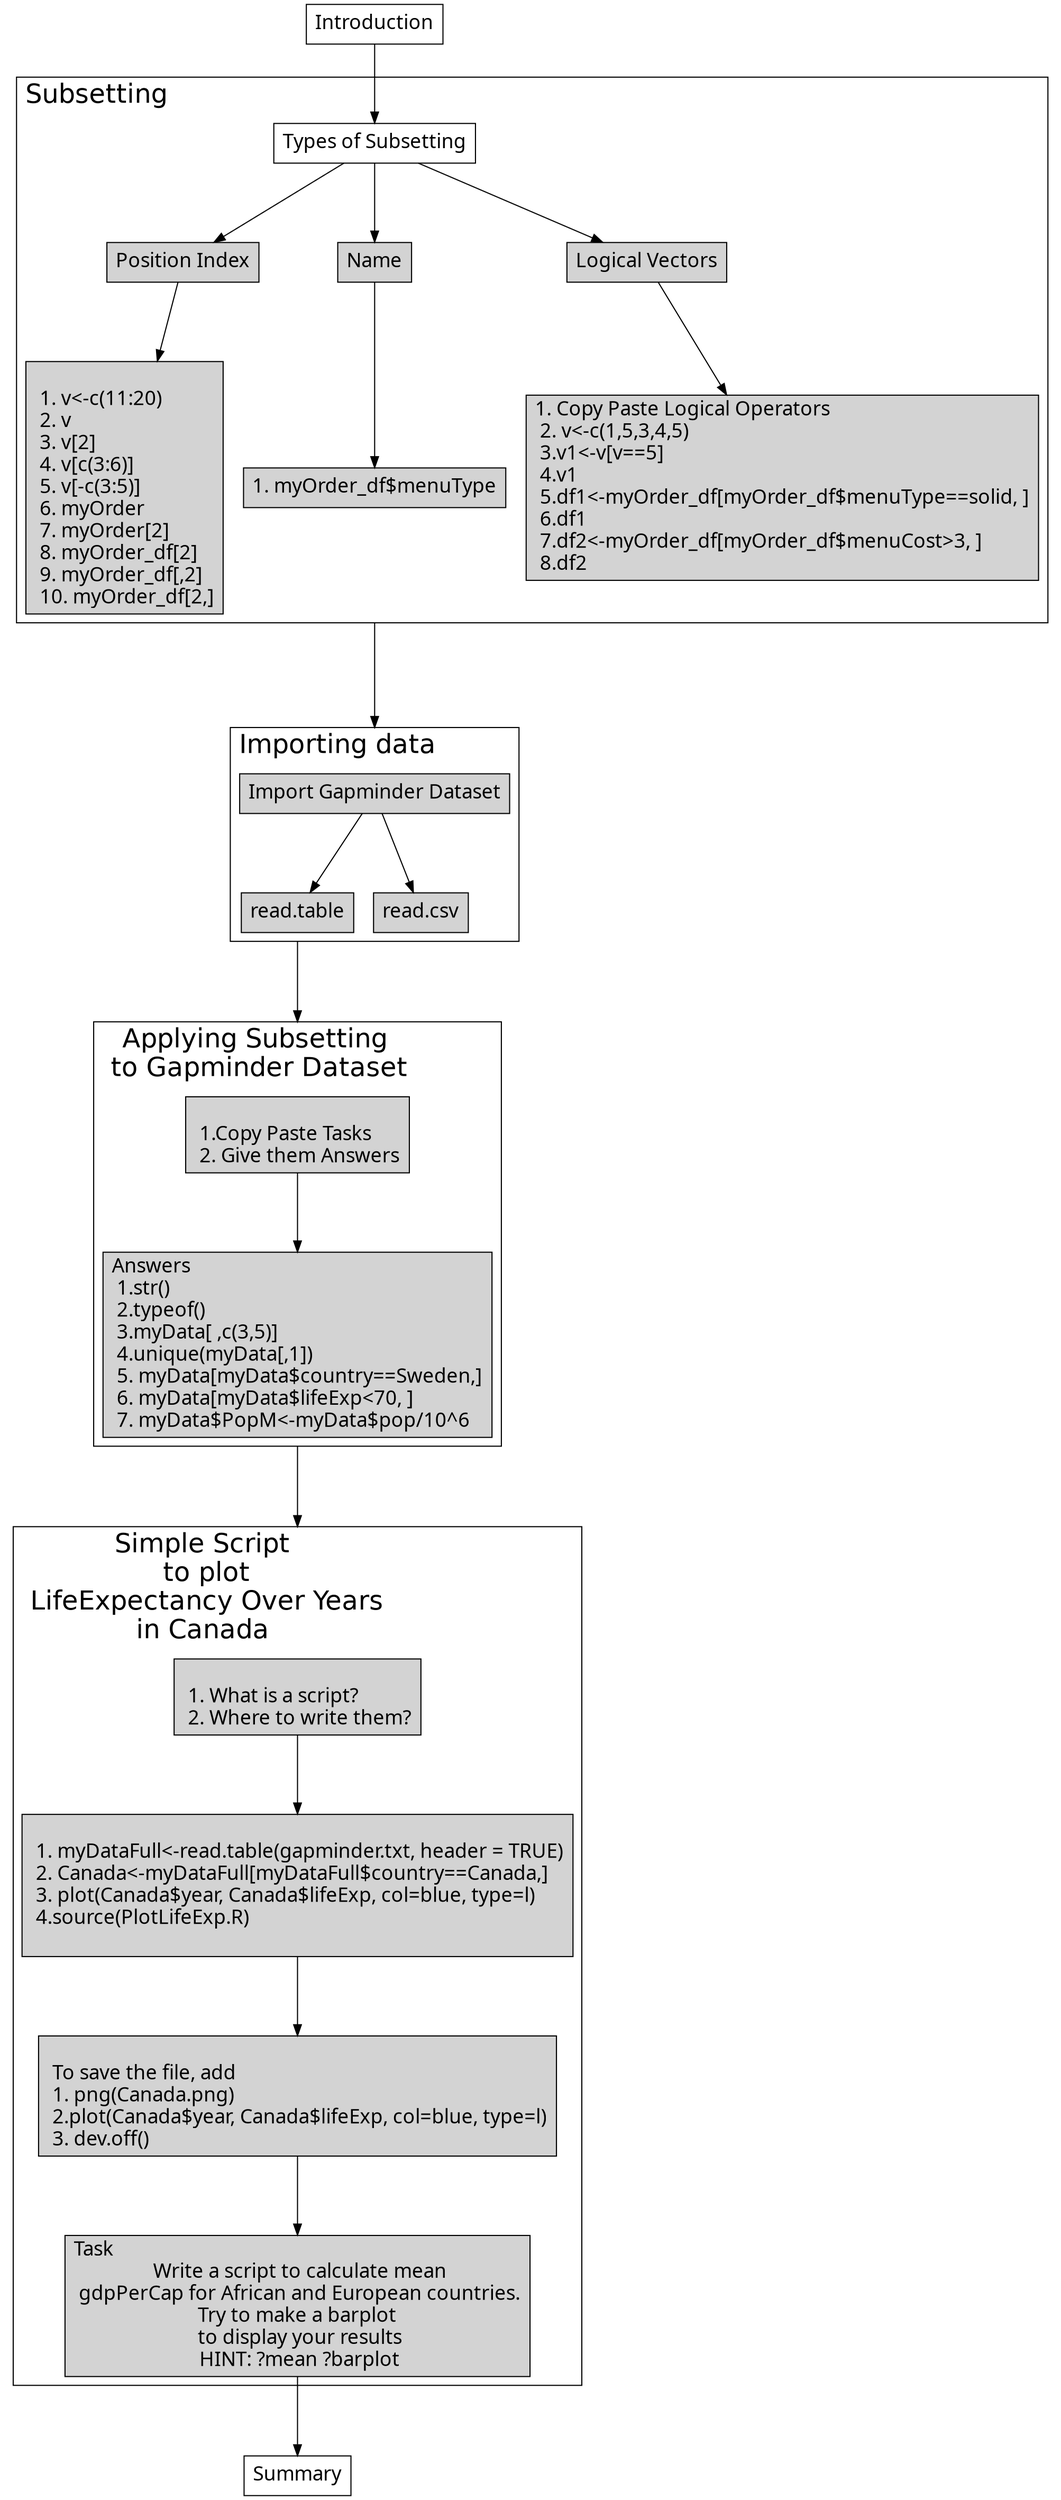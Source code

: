 digraph G {
    graph [fontname=Helvetica, fontsize=24];
    node [shape="box", fontname=Monaco, fontsize=18];   
    compound=true;
    ranksep = 1;
    a -> b;
    subgraph cluster0 {
        node [style=filled];
        {   b -> b1;
            b -> b2;
            b -> b3;
            b1 -> be1;
            b2 -> be2;
            b3 -> be3; }
        label = "Subsetting";
        labeljust = "l";
        color=black; 
        }
    subgraph cluster1 {
        node [style=filled];
        {   c -> c1;
            c -> c2;
             }
        label = "Importing data";
        labeljust = "l";
        color=black; 
        }    
    subgraph cluster2 {
        node [style=filled];
        {   d -> d1;
             }
        label = "Applying Subsetting\n to Gapminder Dataset";
        labeljust = "l";
        color=black; 
        }
    subgraph cluster3 {
        node [style=filled];
        {   e -> e1;
            e1 -> e2;
            e2 -> e3;
             }
        label = "Simple Script\n to plot\n LifeExpectancy Over Years\n in Canada ";
        labeljust = "l";
        color=black; 
        }          
    be2 -> c [lhead = cluster1, ltail=cluster0, minlen = 2.5];
    c1 -> d [lhead = cluster2, ltail = cluster1, minlen = 2.5];
    d1 -> e [lhead = cluster3, ltail = cluster2, minlen = 2.5]
    a [label = "Introduction"];
    b [label = "Types of Subsetting"];
    b1 [label = "Position Index"];
    b2 [label = "Name"];
    b3 [label = "Logical Vectors"];
    be1 [label = "\l 1. v<-c(11:20)\l 2. v\l 3. v[2]\l 4. v[c(3:6)]\l 5. v[-c(3:5)]\l 6. myOrder\l 7. myOrder[2]\l 8. myOrder_df[2]\l 9. myOrder_df[,2]\l 10. myOrder_df[2,]"];
    be2 [label = "1. myOrder_df$menuType"];
    be3 [label = "1. Copy Paste Logical Operators\l 2. v<-c(1,5,3,4,5)\l 3.v1<-v[v==5]\l 4.v1\l 5.df1<-myOrder_df[myOrder_df$menuType==solid, ]\l 6.df1\l 7.df2<-myOrder_df[myOrder_df$menuCost>3, ]\l 8.df2\l"];
    c [label = "Import Gapminder Dataset"];
    c1 [label = "read.table"];
    c2 [label = "read.csv"];
    d [label = "\l 1.Copy Paste Tasks\l 2. Give them Answers\n"];
    d1 [label = "Answers\l 1.str()\l 2.typeof()\l 3.myData[ ,c(3,5)]\l 4.unique(myData[,1])\l 5. myData[myData$country==Sweden,]\l 6. myData[myData$lifeExp<70, ]\l 7. myData$PopM<-myData$pop/10^6\l"] ;
    e [label = "\l 1. What is a script?\l 2. Where to write them?\l"];
    e1 [label= "\l 1. myDataFull<-read.table(gapminder.txt, header = TRUE)\l 2. Canada<-myDataFull[myDataFull$country==Canada,]\l 3. plot(Canada$year, Canada$lifeExp, col=blue, type=l)\l 4.source(PlotLifeExp.R)\l "];
    e2 [label ="\l To save the file, add\l 1. png(Canada.png)\l 2.plot(Canada$year, Canada$lifeExp, col=blue, type=l)\l 3. dev.off()\l"];
    e3 [label = "Task\l Write a script to calculate mean\n gdpPerCap for African and European countries.\nTry to make a barplot\n to display your results\n HINT: ?mean ?barplot"];
    e3 -> Summary;
}